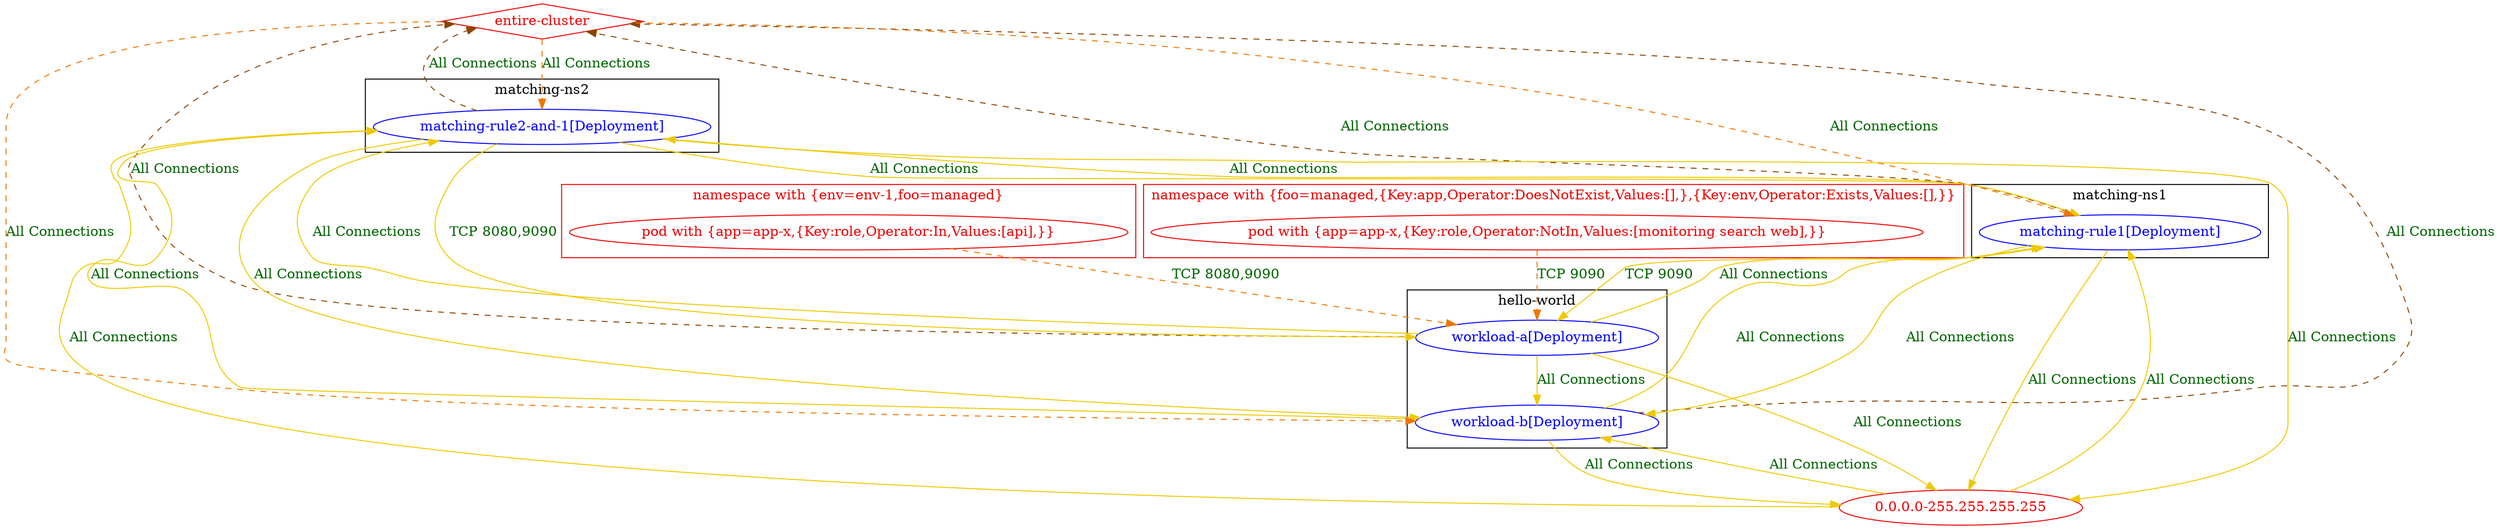 digraph {
	subgraph "cluster_hello_world" {
		color="black"
		fontcolor="black"
		"hello-world/workload-a[Deployment]" [label="workload-a[Deployment]" color="blue" fontcolor="blue"]
		"hello-world/workload-b[Deployment]" [label="workload-b[Deployment]" color="blue" fontcolor="blue"]
		label="hello-world"
	}
	subgraph "cluster_matching_ns1" {
		color="black"
		fontcolor="black"
		"matching-ns1/matching-rule1[Deployment]" [label="matching-rule1[Deployment]" color="blue" fontcolor="blue"]
		label="matching-ns1"
	}
	subgraph "cluster_matching_ns2" {
		color="black"
		fontcolor="black"
		"matching-ns2/matching-rule2-and-1[Deployment]" [label="matching-rule2-and-1[Deployment]" color="blue" fontcolor="blue"]
		label="matching-ns2"
	}
	subgraph "cluster_namespace with {env=env_1,foo=managed}" {
		color="red2"
		fontcolor="red2"
		"pod with {app=app-x,{Key:role,Operator:In,Values:[api],}}_in_namespace with {env=env-1,foo=managed}" [label="pod with {app=app-x,{Key:role,Operator:In,Values:[api],}}" color="red2" fontcolor="red2"]
		label="namespace with {env=env-1,foo=managed}"
	}
	subgraph "cluster_namespace with {foo=managed,{Key:app,Operator:DoesNotExist,Values:[],},{Key:env,Operator:Exists,Values:[],}}" {
		color="red2"
		fontcolor="red2"
		"pod with {app=app-x,{Key:role,Operator:NotIn,Values:[monitoring search web],}}_in_namespace with {foo=managed,{Key:app,Operator:DoesNotExist,Values:[],},{Key:env,Operator:Exists,Values:[],}}" [label="pod with {app=app-x,{Key:role,Operator:NotIn,Values:[monitoring search web],}}" color="red2" fontcolor="red2"]
		label="namespace with {foo=managed,{Key:app,Operator:DoesNotExist,Values:[],},{Key:env,Operator:Exists,Values:[],}}"
	}
	"0.0.0.0-255.255.255.255" [label="0.0.0.0-255.255.255.255" color="red2" fontcolor="red2"]
	"entire-cluster" [label="entire-cluster" color="red2" fontcolor="red2" shape=diamond]
	"0.0.0.0-255.255.255.255" -> "hello-world/workload-b[Deployment]" [label="All Connections" color="gold2" fontcolor="darkgreen" weight=0.5]
	"0.0.0.0-255.255.255.255" -> "matching-ns1/matching-rule1[Deployment]" [label="All Connections" color="gold2" fontcolor="darkgreen" weight=0.5]
	"0.0.0.0-255.255.255.255" -> "matching-ns2/matching-rule2-and-1[Deployment]" [label="All Connections" color="gold2" fontcolor="darkgreen" weight=0.5]
	"entire-cluster" -> "hello-world/workload-b[Deployment]" [label="All Connections" color="darkorange2" fontcolor="darkgreen" weight=1 style=dashed]
	"entire-cluster" -> "matching-ns1/matching-rule1[Deployment]" [label="All Connections" color="darkorange2" fontcolor="darkgreen" weight=1 style=dashed]
	"entire-cluster" -> "matching-ns2/matching-rule2-and-1[Deployment]" [label="All Connections" color="darkorange2" fontcolor="darkgreen" weight=1 style=dashed]
	"hello-world/workload-a[Deployment]" -> "0.0.0.0-255.255.255.255" [label="All Connections" color="gold2" fontcolor="darkgreen" weight=1]
	"hello-world/workload-a[Deployment]" -> "entire-cluster" [label="All Connections" color="darkorange4" fontcolor="darkgreen" weight=0.5 style=dashed]
	"hello-world/workload-a[Deployment]" -> "hello-world/workload-b[Deployment]" [label="All Connections" color="gold2" fontcolor="darkgreen" weight=0.5]
	"hello-world/workload-a[Deployment]" -> "matching-ns1/matching-rule1[Deployment]" [label="All Connections" color="gold2" fontcolor="darkgreen" weight=0.5]
	"hello-world/workload-a[Deployment]" -> "matching-ns2/matching-rule2-and-1[Deployment]" [label="All Connections" color="gold2" fontcolor="darkgreen" weight=0.5]
	"hello-world/workload-b[Deployment]" -> "0.0.0.0-255.255.255.255" [label="All Connections" color="gold2" fontcolor="darkgreen" weight=1]
	"hello-world/workload-b[Deployment]" -> "entire-cluster" [label="All Connections" color="darkorange4" fontcolor="darkgreen" weight=0.5 style=dashed]
	"hello-world/workload-b[Deployment]" -> "matching-ns1/matching-rule1[Deployment]" [label="All Connections" color="gold2" fontcolor="darkgreen" weight=0.5]
	"hello-world/workload-b[Deployment]" -> "matching-ns2/matching-rule2-and-1[Deployment]" [label="All Connections" color="gold2" fontcolor="darkgreen" weight=0.5]
	"matching-ns1/matching-rule1[Deployment]" -> "0.0.0.0-255.255.255.255" [label="All Connections" color="gold2" fontcolor="darkgreen" weight=1]
	"matching-ns1/matching-rule1[Deployment]" -> "entire-cluster" [label="All Connections" color="darkorange4" fontcolor="darkgreen" weight=0.5 style=dashed]
	"matching-ns1/matching-rule1[Deployment]" -> "hello-world/workload-a[Deployment]" [label="TCP 9090" color="gold2" fontcolor="darkgreen" weight=1]
	"matching-ns1/matching-rule1[Deployment]" -> "hello-world/workload-b[Deployment]" [label="All Connections" color="gold2" fontcolor="darkgreen" weight=1]
	"matching-ns1/matching-rule1[Deployment]" -> "matching-ns2/matching-rule2-and-1[Deployment]" [label="All Connections" color="gold2" fontcolor="darkgreen" weight=0.5]
	"matching-ns2/matching-rule2-and-1[Deployment]" -> "0.0.0.0-255.255.255.255" [label="All Connections" color="gold2" fontcolor="darkgreen" weight=1]
	"matching-ns2/matching-rule2-and-1[Deployment]" -> "entire-cluster" [label="All Connections" color="darkorange4" fontcolor="darkgreen" weight=0.5 style=dashed]
	"matching-ns2/matching-rule2-and-1[Deployment]" -> "hello-world/workload-a[Deployment]" [label="TCP 8080,9090" color="gold2" fontcolor="darkgreen" weight=1]
	"matching-ns2/matching-rule2-and-1[Deployment]" -> "hello-world/workload-b[Deployment]" [label="All Connections" color="gold2" fontcolor="darkgreen" weight=1]
	"matching-ns2/matching-rule2-and-1[Deployment]" -> "matching-ns1/matching-rule1[Deployment]" [label="All Connections" color="gold2" fontcolor="darkgreen" weight=1]
	"pod with {app=app-x,{Key:role,Operator:In,Values:[api],}}_in_namespace with {env=env-1,foo=managed}" -> "hello-world/workload-a[Deployment]" [label="TCP 8080,9090" color="darkorange2" fontcolor="darkgreen" weight=1 style=dashed]
	"pod with {app=app-x,{Key:role,Operator:NotIn,Values:[monitoring search web],}}_in_namespace with {foo=managed,{Key:app,Operator:DoesNotExist,Values:[],},{Key:env,Operator:Exists,Values:[],}}" -> "hello-world/workload-a[Deployment]" [label="TCP 9090" color="darkorange2" fontcolor="darkgreen" weight=1 style=dashed]
}